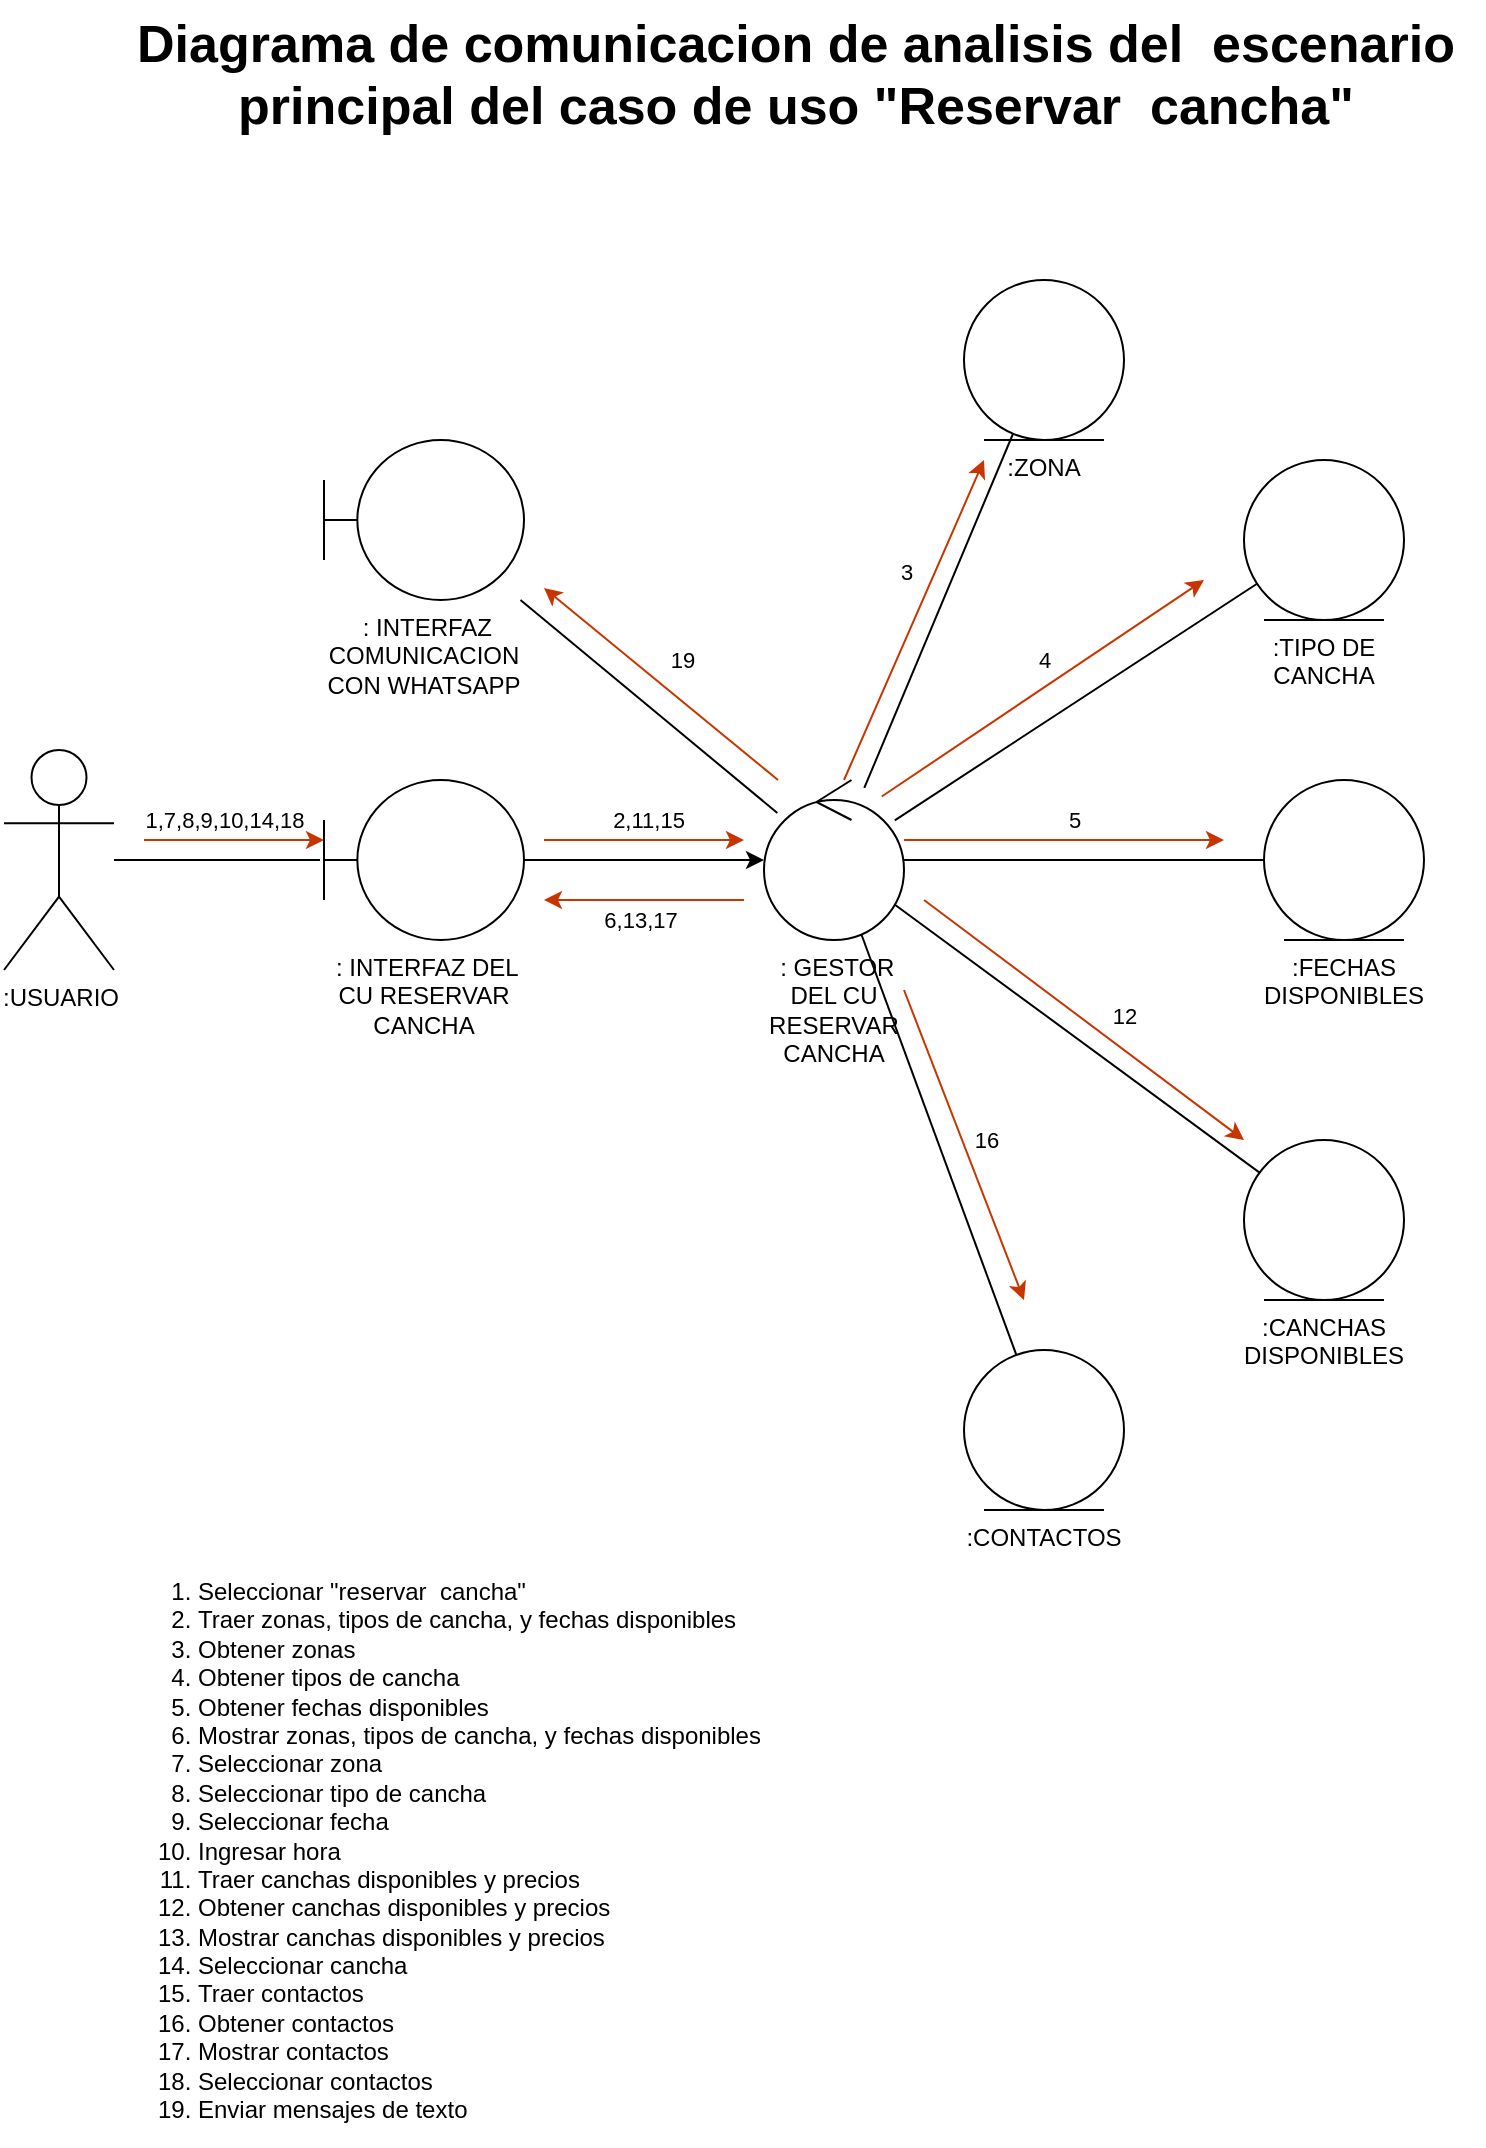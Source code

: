 <mxfile version="24.4.9" type="device">
  <diagram name="Page-1" id="2YBvvXClWsGukQMizWep">
    <mxGraphModel dx="793" dy="1125" grid="1" gridSize="10" guides="1" tooltips="1" connect="1" arrows="1" fold="1" page="1" pageScale="1" pageWidth="827" pageHeight="1169" math="0" shadow="0">
      <root>
        <mxCell id="0" />
        <mxCell id="1" parent="0" />
        <mxCell id="ad6VIf8BgEQXSERncNVU-14" style="edgeStyle=orthogonalEdgeStyle;rounded=0;orthogonalLoop=1;jettySize=auto;html=1;" edge="1" parent="1" source="ad6VIf8BgEQXSERncNVU-1" target="ad6VIf8BgEQXSERncNVU-6">
          <mxGeometry relative="1" as="geometry" />
        </mxCell>
        <mxCell id="ad6VIf8BgEQXSERncNVU-15" style="edgeStyle=orthogonalEdgeStyle;rounded=0;orthogonalLoop=1;jettySize=auto;html=1;fillColor=#fa6800;strokeColor=#C73500;" edge="1" parent="1">
          <mxGeometry relative="1" as="geometry">
            <mxPoint x="300" y="450" as="sourcePoint" />
            <mxPoint x="400" y="450" as="targetPoint" />
          </mxGeometry>
        </mxCell>
        <mxCell id="ad6VIf8BgEQXSERncNVU-33" value="2,11,15" style="edgeLabel;html=1;align=center;verticalAlign=middle;resizable=0;points=[];" vertex="1" connectable="0" parent="ad6VIf8BgEQXSERncNVU-15">
          <mxGeometry x="0.04" relative="1" as="geometry">
            <mxPoint y="-10" as="offset" />
          </mxGeometry>
        </mxCell>
        <mxCell id="ad6VIf8BgEQXSERncNVU-1" value="&amp;nbsp;: INTERFAZ DEL CU RESERVAR CANCHA" style="shape=umlBoundary;whiteSpace=wrap;html=1;labelPosition=center;verticalLabelPosition=bottom;align=center;verticalAlign=top;" vertex="1" parent="1">
          <mxGeometry x="190" y="420" width="100" height="80" as="geometry" />
        </mxCell>
        <mxCell id="ad6VIf8BgEQXSERncNVU-2" value=":USUARIO" style="shape=umlActor;verticalLabelPosition=bottom;verticalAlign=top;html=1;" vertex="1" parent="1">
          <mxGeometry x="30" y="405" width="55" height="110" as="geometry" />
        </mxCell>
        <mxCell id="ad6VIf8BgEQXSERncNVU-5" value="&amp;nbsp;: INTERFAZ COMUNICACION CON WHATSAPP" style="shape=umlBoundary;whiteSpace=wrap;html=1;labelPosition=center;verticalLabelPosition=bottom;align=center;verticalAlign=top;" vertex="1" parent="1">
          <mxGeometry x="190" y="250" width="100" height="80" as="geometry" />
        </mxCell>
        <mxCell id="ad6VIf8BgEQXSERncNVU-18" style="rounded=1;orthogonalLoop=1;jettySize=auto;html=1;endArrow=none;endFill=0;" edge="1" parent="1" source="ad6VIf8BgEQXSERncNVU-6" target="ad6VIf8BgEQXSERncNVU-5">
          <mxGeometry relative="1" as="geometry" />
        </mxCell>
        <mxCell id="ad6VIf8BgEQXSERncNVU-19" style="rounded=0;orthogonalLoop=1;jettySize=auto;html=1;endArrow=none;endFill=0;" edge="1" parent="1" source="ad6VIf8BgEQXSERncNVU-6" target="ad6VIf8BgEQXSERncNVU-9">
          <mxGeometry relative="1" as="geometry" />
        </mxCell>
        <mxCell id="ad6VIf8BgEQXSERncNVU-20" style="rounded=0;orthogonalLoop=1;jettySize=auto;html=1;endArrow=none;endFill=0;" edge="1" parent="1" source="ad6VIf8BgEQXSERncNVU-6" target="ad6VIf8BgEQXSERncNVU-10">
          <mxGeometry relative="1" as="geometry" />
        </mxCell>
        <mxCell id="ad6VIf8BgEQXSERncNVU-22" style="edgeStyle=orthogonalEdgeStyle;rounded=0;orthogonalLoop=1;jettySize=auto;html=1;endArrow=none;endFill=0;" edge="1" parent="1" source="ad6VIf8BgEQXSERncNVU-6" target="ad6VIf8BgEQXSERncNVU-11">
          <mxGeometry relative="1" as="geometry" />
        </mxCell>
        <mxCell id="ad6VIf8BgEQXSERncNVU-23" style="rounded=0;orthogonalLoop=1;jettySize=auto;html=1;endArrow=none;endFill=0;" edge="1" parent="1" source="ad6VIf8BgEQXSERncNVU-6" target="ad6VIf8BgEQXSERncNVU-12">
          <mxGeometry relative="1" as="geometry" />
        </mxCell>
        <mxCell id="ad6VIf8BgEQXSERncNVU-24" style="rounded=0;orthogonalLoop=1;jettySize=auto;html=1;endArrow=none;endFill=0;" edge="1" parent="1" source="ad6VIf8BgEQXSERncNVU-6" target="ad6VIf8BgEQXSERncNVU-13">
          <mxGeometry relative="1" as="geometry" />
        </mxCell>
        <mxCell id="ad6VIf8BgEQXSERncNVU-28" style="edgeStyle=orthogonalEdgeStyle;rounded=0;orthogonalLoop=1;jettySize=auto;html=1;fillColor=#fa6800;strokeColor=#C73500;" edge="1" parent="1">
          <mxGeometry relative="1" as="geometry">
            <mxPoint x="480" y="450" as="sourcePoint" />
            <mxPoint x="640" y="450" as="targetPoint" />
          </mxGeometry>
        </mxCell>
        <mxCell id="ad6VIf8BgEQXSERncNVU-36" value="5" style="edgeLabel;html=1;align=center;verticalAlign=middle;resizable=0;points=[];" vertex="1" connectable="0" parent="ad6VIf8BgEQXSERncNVU-28">
          <mxGeometry x="0.062" relative="1" as="geometry">
            <mxPoint y="-10" as="offset" />
          </mxGeometry>
        </mxCell>
        <mxCell id="ad6VIf8BgEQXSERncNVU-29" style="rounded=0;orthogonalLoop=1;jettySize=auto;html=1;fillColor=#fa6800;strokeColor=#C73500;" edge="1" parent="1">
          <mxGeometry relative="1" as="geometry">
            <mxPoint x="468.867" y="428.262" as="sourcePoint" />
            <mxPoint x="630" y="320" as="targetPoint" />
          </mxGeometry>
        </mxCell>
        <mxCell id="ad6VIf8BgEQXSERncNVU-35" value="4" style="edgeLabel;html=1;align=center;verticalAlign=middle;resizable=0;points=[];" vertex="1" connectable="0" parent="ad6VIf8BgEQXSERncNVU-29">
          <mxGeometry x="0.214" y="3" relative="1" as="geometry">
            <mxPoint x="-15" as="offset" />
          </mxGeometry>
        </mxCell>
        <mxCell id="ad6VIf8BgEQXSERncNVU-30" style="rounded=0;orthogonalLoop=1;jettySize=auto;html=1;fillColor=#fa6800;strokeColor=#C73500;" edge="1" parent="1">
          <mxGeometry relative="1" as="geometry">
            <mxPoint x="450.002" y="420.004" as="sourcePoint" />
            <mxPoint x="520" y="260" as="targetPoint" />
          </mxGeometry>
        </mxCell>
        <mxCell id="ad6VIf8BgEQXSERncNVU-34" value="3" style="edgeLabel;html=1;align=center;verticalAlign=middle;resizable=0;points=[];" vertex="1" connectable="0" parent="ad6VIf8BgEQXSERncNVU-30">
          <mxGeometry x="0.288" y="2" relative="1" as="geometry">
            <mxPoint x="-13" as="offset" />
          </mxGeometry>
        </mxCell>
        <mxCell id="ad6VIf8BgEQXSERncNVU-6" value="&amp;nbsp;: GESTOR DEL CU RESERVAR CANCHA" style="ellipse;shape=umlControl;whiteSpace=wrap;html=1;labelPosition=center;verticalLabelPosition=bottom;align=center;verticalAlign=top;" vertex="1" parent="1">
          <mxGeometry x="410" y="420" width="70" height="80" as="geometry" />
        </mxCell>
        <mxCell id="ad6VIf8BgEQXSERncNVU-9" value=":ZONA" style="ellipse;shape=umlEntity;whiteSpace=wrap;html=1;labelPosition=center;verticalLabelPosition=bottom;align=center;verticalAlign=top;" vertex="1" parent="1">
          <mxGeometry x="510" y="170" width="80" height="80" as="geometry" />
        </mxCell>
        <mxCell id="ad6VIf8BgEQXSERncNVU-10" value=":TIPO DE CANCHA" style="ellipse;shape=umlEntity;whiteSpace=wrap;html=1;labelPosition=center;verticalLabelPosition=bottom;align=center;verticalAlign=top;" vertex="1" parent="1">
          <mxGeometry x="650" y="260" width="80" height="80" as="geometry" />
        </mxCell>
        <mxCell id="ad6VIf8BgEQXSERncNVU-11" value=":FECHAS DISPONIBLES" style="ellipse;shape=umlEntity;whiteSpace=wrap;html=1;labelPosition=center;verticalLabelPosition=bottom;align=center;verticalAlign=top;" vertex="1" parent="1">
          <mxGeometry x="660" y="420" width="80" height="80" as="geometry" />
        </mxCell>
        <mxCell id="ad6VIf8BgEQXSERncNVU-12" value=":CANCHAS DISPONIBLES" style="ellipse;shape=umlEntity;whiteSpace=wrap;html=1;labelPosition=center;verticalLabelPosition=bottom;align=center;verticalAlign=top;" vertex="1" parent="1">
          <mxGeometry x="650" y="600" width="80" height="80" as="geometry" />
        </mxCell>
        <mxCell id="ad6VIf8BgEQXSERncNVU-13" value=":CONTACTOS" style="ellipse;shape=umlEntity;whiteSpace=wrap;html=1;labelPosition=center;verticalLabelPosition=bottom;align=center;verticalAlign=top;" vertex="1" parent="1">
          <mxGeometry x="510" y="705" width="80" height="80" as="geometry" />
        </mxCell>
        <mxCell id="ad6VIf8BgEQXSERncNVU-16" style="edgeStyle=orthogonalEdgeStyle;rounded=0;orthogonalLoop=1;jettySize=auto;html=1;entryX=-0.02;entryY=0.5;entryDx=0;entryDy=0;entryPerimeter=0;endArrow=none;endFill=0;" edge="1" parent="1" source="ad6VIf8BgEQXSERncNVU-2" target="ad6VIf8BgEQXSERncNVU-1">
          <mxGeometry relative="1" as="geometry" />
        </mxCell>
        <mxCell id="ad6VIf8BgEQXSERncNVU-17" style="edgeStyle=orthogonalEdgeStyle;rounded=0;orthogonalLoop=1;jettySize=auto;html=1;entryX=-0.02;entryY=0.5;entryDx=0;entryDy=0;entryPerimeter=0;fillColor=#fa6800;strokeColor=#C73500;" edge="1" parent="1">
          <mxGeometry relative="1" as="geometry">
            <mxPoint x="100" y="450" as="sourcePoint" />
            <mxPoint x="190" y="450" as="targetPoint" />
          </mxGeometry>
        </mxCell>
        <mxCell id="ad6VIf8BgEQXSERncNVU-32" value="1,7,8,9,10,14,18" style="edgeLabel;html=1;align=center;verticalAlign=middle;resizable=0;points=[];" vertex="1" connectable="0" parent="ad6VIf8BgEQXSERncNVU-17">
          <mxGeometry x="0.089" y="-2" relative="1" as="geometry">
            <mxPoint x="-9" y="-12" as="offset" />
          </mxGeometry>
        </mxCell>
        <mxCell id="ad6VIf8BgEQXSERncNVU-25" style="rounded=0;orthogonalLoop=1;jettySize=auto;html=1;fillColor=#fa6800;strokeColor=#C73500;" edge="1" parent="1">
          <mxGeometry relative="1" as="geometry">
            <mxPoint x="480" y="525" as="sourcePoint" />
            <mxPoint x="540" y="680" as="targetPoint" />
          </mxGeometry>
        </mxCell>
        <mxCell id="ad6VIf8BgEQXSERncNVU-40" value="16" style="edgeLabel;html=1;align=center;verticalAlign=middle;resizable=0;points=[];" vertex="1" connectable="0" parent="ad6VIf8BgEQXSERncNVU-25">
          <mxGeometry x="-0.055" y="1" relative="1" as="geometry">
            <mxPoint x="11" y="2" as="offset" />
          </mxGeometry>
        </mxCell>
        <mxCell id="ad6VIf8BgEQXSERncNVU-26" style="rounded=0;orthogonalLoop=1;jettySize=auto;html=1;fillColor=#fa6800;strokeColor=#C73500;" edge="1" parent="1">
          <mxGeometry relative="1" as="geometry">
            <mxPoint x="490" y="480" as="sourcePoint" />
            <mxPoint x="650" y="600" as="targetPoint" />
          </mxGeometry>
        </mxCell>
        <mxCell id="ad6VIf8BgEQXSERncNVU-39" value="12" style="edgeLabel;html=1;align=center;verticalAlign=middle;resizable=0;points=[];" vertex="1" connectable="0" parent="ad6VIf8BgEQXSERncNVU-26">
          <mxGeometry x="0.012" y="3" relative="1" as="geometry">
            <mxPoint x="17" as="offset" />
          </mxGeometry>
        </mxCell>
        <mxCell id="ad6VIf8BgEQXSERncNVU-27" value="19" style="rounded=1;orthogonalLoop=1;jettySize=auto;html=1;fillColor=#fa6800;strokeColor=#C73500;" edge="1" parent="1">
          <mxGeometry x="-0.017" y="-17" relative="1" as="geometry">
            <mxPoint x="417" y="420" as="sourcePoint" />
            <mxPoint x="300" y="324" as="targetPoint" />
            <mxPoint x="-1" as="offset" />
          </mxGeometry>
        </mxCell>
        <mxCell id="ad6VIf8BgEQXSERncNVU-37" style="edgeStyle=orthogonalEdgeStyle;rounded=0;orthogonalLoop=1;jettySize=auto;html=1;fillColor=#fa6800;strokeColor=#C73500;" edge="1" parent="1">
          <mxGeometry relative="1" as="geometry">
            <mxPoint x="400" y="480" as="sourcePoint" />
            <mxPoint x="300" y="480" as="targetPoint" />
          </mxGeometry>
        </mxCell>
        <mxCell id="ad6VIf8BgEQXSERncNVU-38" value="6,13,17" style="edgeLabel;html=1;align=center;verticalAlign=middle;resizable=0;points=[];" vertex="1" connectable="0" parent="ad6VIf8BgEQXSERncNVU-37">
          <mxGeometry x="0.04" relative="1" as="geometry">
            <mxPoint y="10" as="offset" />
          </mxGeometry>
        </mxCell>
        <mxCell id="ad6VIf8BgEQXSERncNVU-41" value="&lt;div align=&quot;center&quot;&gt;&lt;b&gt;&lt;font style=&quot;font-size:26px;&quot; size=&quot;26px&quot;&gt;Diagrama de comunicacion de&lt;/font&gt;&lt;/b&gt;&lt;b&gt;&lt;font style=&quot;font-size:26px;&quot; size=&quot;26px&quot;&gt; analisis del&amp;nbsp; escenario principal del caso de uso &quot;Reservar&amp;nbsp; cancha&quot;&lt;/font&gt;&lt;/b&gt;&lt;br&gt;&lt;/div&gt;    &lt;br&gt;  " style="text;html=1;whiteSpace=wrap;overflow=hidden;rounded=0;" vertex="1" parent="1">
          <mxGeometry x="80" y="30" width="690" height="120" as="geometry" />
        </mxCell>
        <mxCell id="ad6VIf8BgEQXSERncNVU-42" value="&lt;ol&gt;&lt;li&gt;Seleccionar &quot;reservar &amp;nbsp;cancha&quot;&lt;br&gt;      &lt;/li&gt;&lt;li&gt;Traer zonas, tipos de cancha, y fechas disponibles&lt;br&gt;      &lt;/li&gt;&lt;li&gt;Obtener zonas&lt;br&gt;      &lt;/li&gt;&lt;li&gt;Obtener tipos de cancha&lt;br&gt;      &lt;/li&gt;&lt;li&gt;Obtener fechas disponibles&lt;br&gt;      &lt;/li&gt;&lt;li&gt;Mostrar zonas, tipos de cancha, y fechas disponibles&lt;br&gt;      &lt;/li&gt;&lt;li&gt;Seleccionar zona&lt;br&gt;      &lt;/li&gt;&lt;li&gt;Seleccionar tipo de cancha&lt;br&gt;      &lt;/li&gt;&lt;li&gt;Seleccionar fecha&lt;br&gt;      &lt;/li&gt;&lt;li&gt;Ingresar hora&lt;br&gt;      &lt;/li&gt;&lt;li&gt;Traer canchas disponibles y precios&lt;br&gt;      &lt;/li&gt;&lt;li&gt;Obtener canchas disponibles y precios&lt;br&gt;      &lt;/li&gt;&lt;li&gt;Mostrar canchas disponibles y precios&lt;br&gt;      &lt;/li&gt;&lt;li&gt;Seleccionar cancha&lt;br&gt;      &lt;/li&gt;&lt;li&gt;Traer contactos&lt;br&gt;      &lt;/li&gt;&lt;li&gt;Obtener contactos&lt;br&gt;      &lt;/li&gt;&lt;li&gt;Mostrar contactos&lt;br&gt;      &lt;/li&gt;&lt;li&gt;Seleccionar contactos&lt;br&gt;      &lt;/li&gt;&lt;li&gt;Enviar mensajes de texto&lt;br&gt;      &lt;/li&gt;&lt;/ol&gt;&lt;br&gt;    &lt;p style=&quot;margin-top:0;&quot;&gt;&lt;br&gt;      &amp;nbsp;&lt;br&gt;    &lt;/p&gt;&lt;br&gt;  " style="text;html=1;whiteSpace=wrap;overflow=hidden;rounded=0;" vertex="1" parent="1">
          <mxGeometry x="85" y="800" width="665" height="300" as="geometry" />
        </mxCell>
      </root>
    </mxGraphModel>
  </diagram>
</mxfile>
